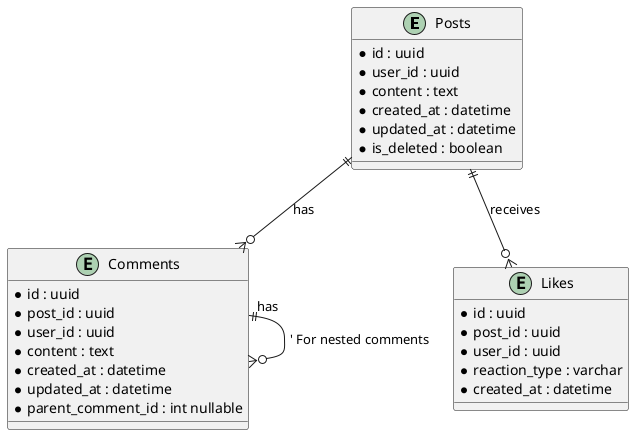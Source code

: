 @startuml ContentServiceER
entity "Posts" as P {
  * id : uuid
  * user_id : uuid
  * content : text
  * created_at : datetime
  * updated_at : datetime
  * is_deleted : boolean
}

entity "Comments" as C {
  * id : uuid
  * post_id : uuid
  * user_id : uuid
  * content : text
  * created_at : datetime
  * updated_at : datetime
  * parent_comment_id : int nullable
}

entity "Likes" as L {
  * id : uuid
  * post_id : uuid
  * user_id : uuid
  * reaction_type : varchar
  * created_at : datetime
}

' Define relationships
P ||--o{ C : "has"
P ||--o{ L : "receives"
C ||--o{ C : "has"  ' For nested comments
@enduml
